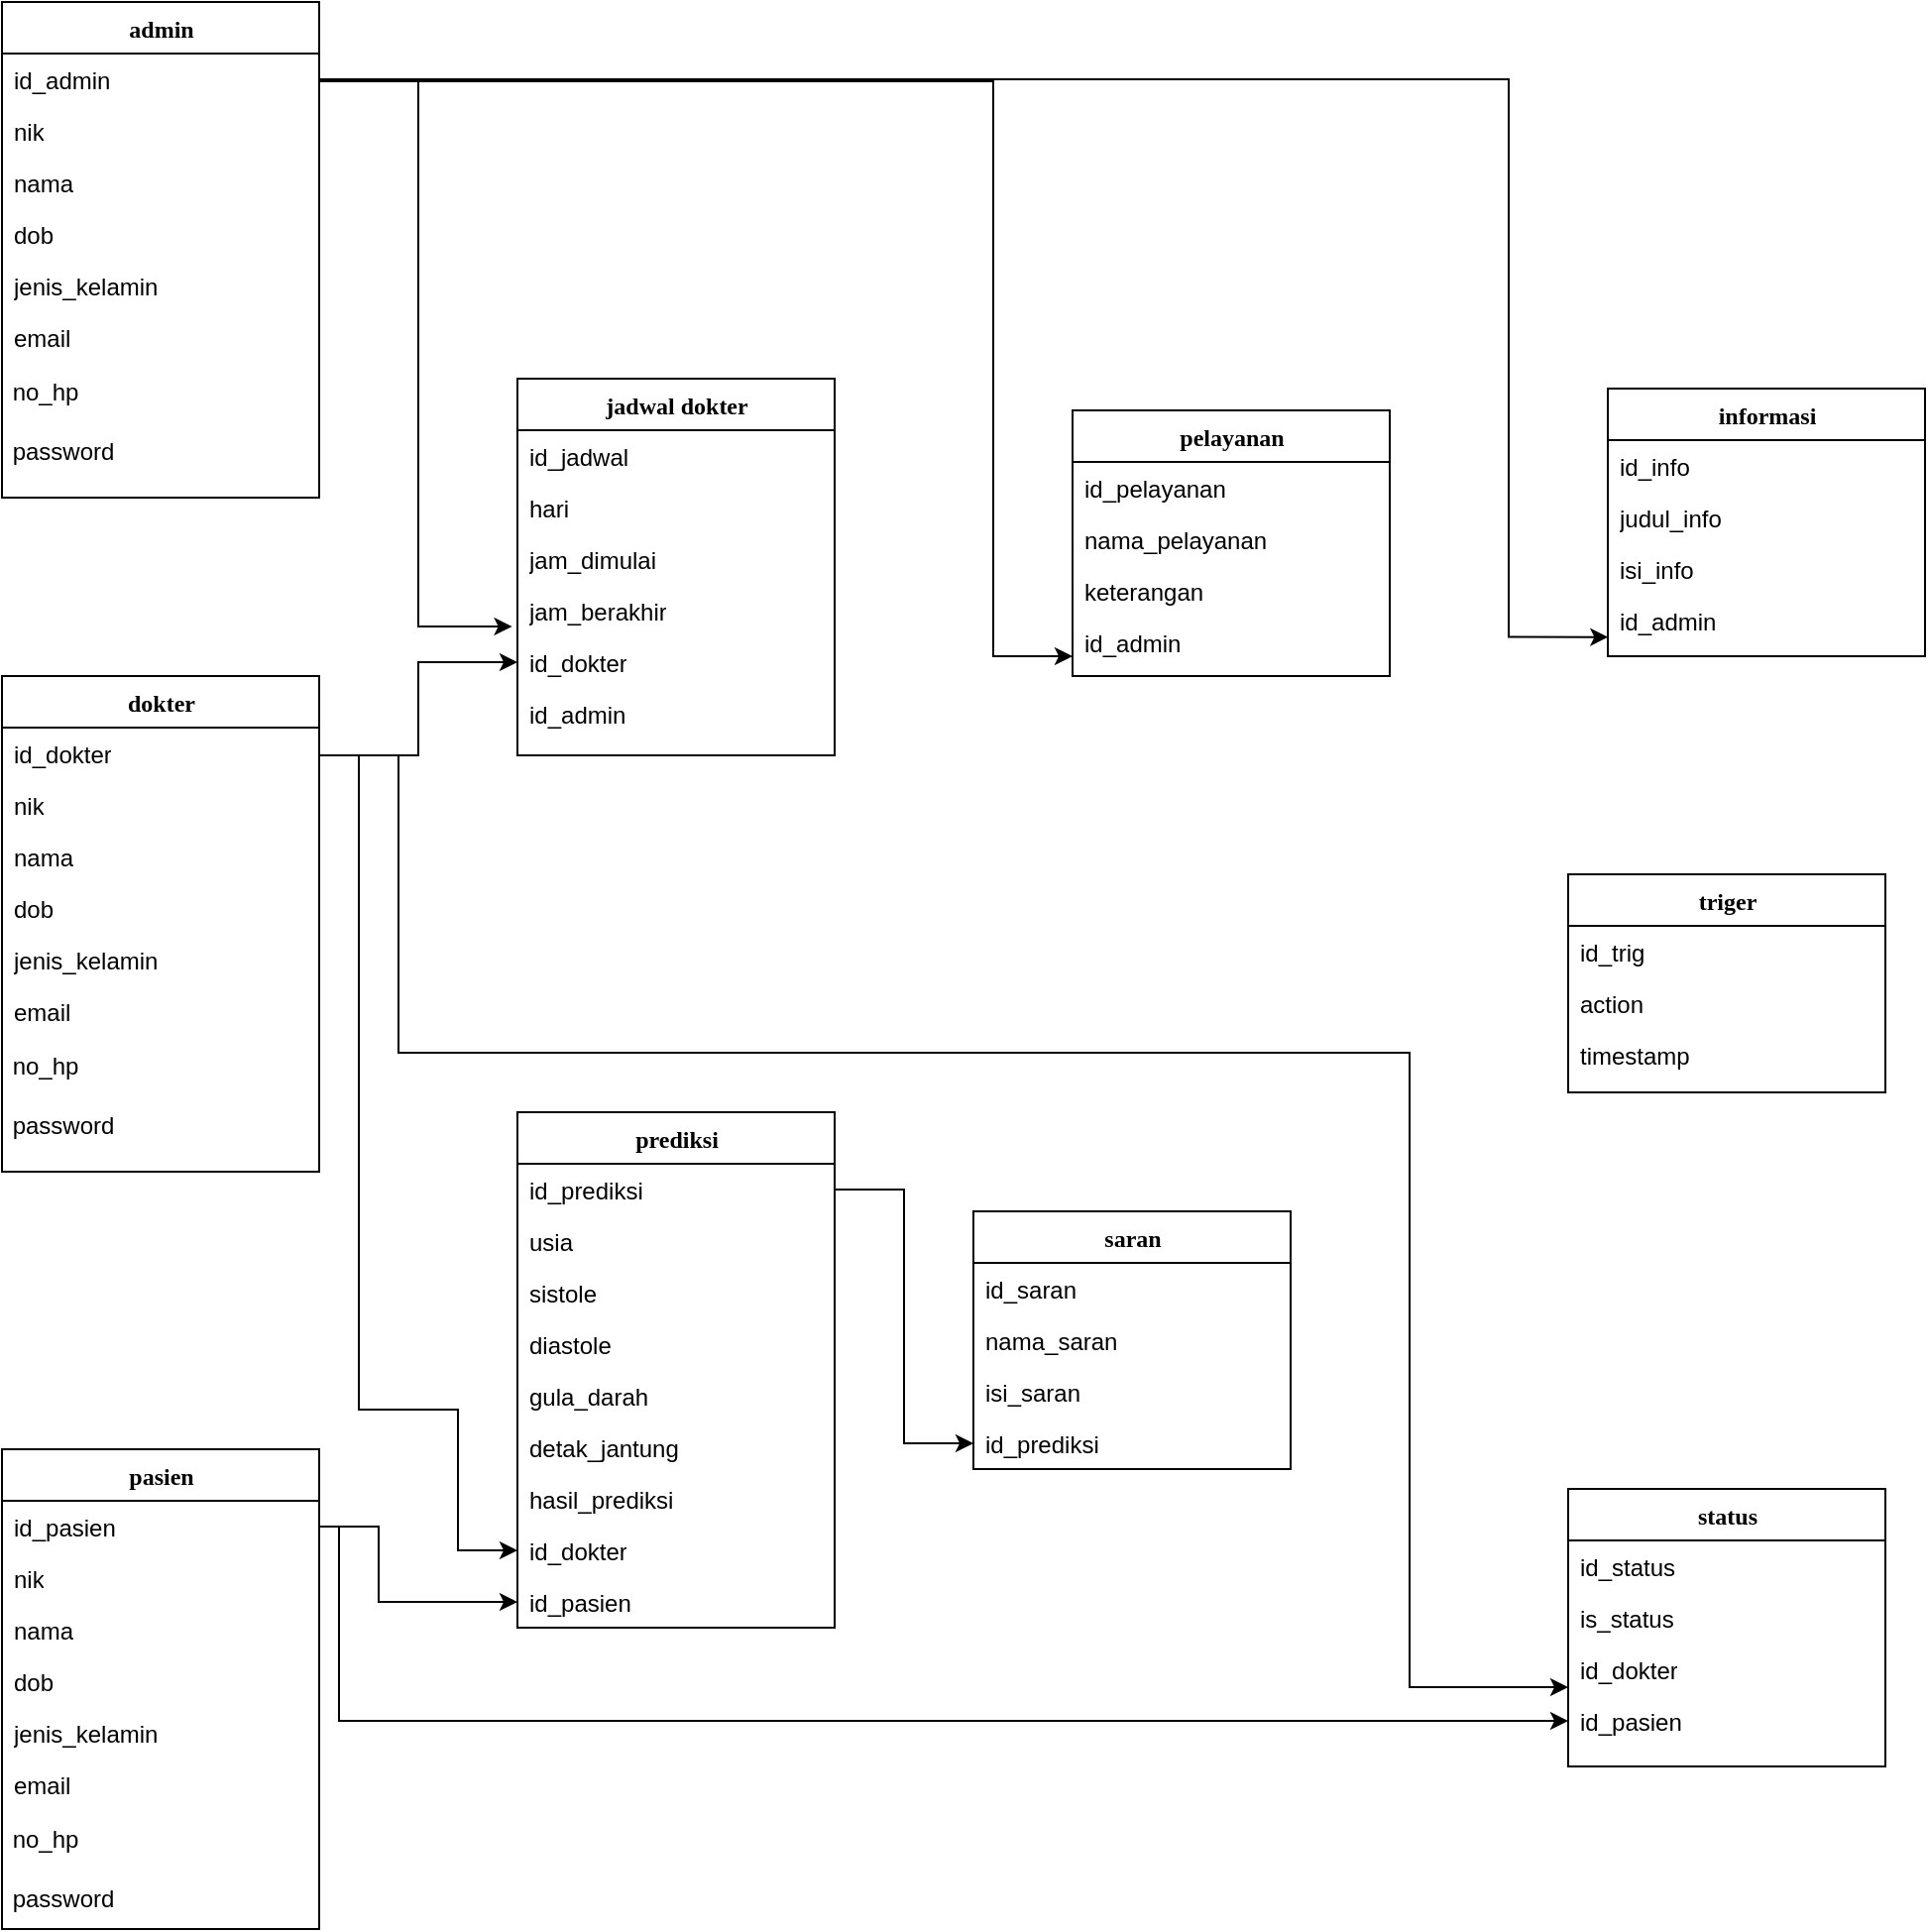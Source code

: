 <mxfile version="16.0.2" type="device"><diagram name="Page-1" id="9f46799a-70d6-7492-0946-bef42562c5a5"><mxGraphModel dx="1420" dy="721" grid="1" gridSize="10" guides="1" tooltips="1" connect="1" arrows="1" fold="1" page="1" pageScale="1" pageWidth="1100" pageHeight="850" background="none" math="0" shadow="0"><root><mxCell id="0"/><mxCell id="1" parent="0"/><mxCell id="78961159f06e98e8-17" value="pasien" style="swimlane;html=1;fontStyle=1;align=center;verticalAlign=top;childLayout=stackLayout;horizontal=1;startSize=26;horizontalStack=0;resizeParent=1;resizeLast=0;collapsible=1;marginBottom=0;swimlaneFillColor=#ffffff;rounded=0;shadow=0;comic=0;labelBackgroundColor=none;strokeWidth=1;fillColor=none;fontFamily=Verdana;fontSize=12" parent="1" vertex="1"><mxGeometry x="80" y="760" width="160" height="242" as="geometry"/></mxCell><mxCell id="-AVTmKowEmnCjDk638Ja-49" value="id_pasien" style="text;html=1;strokeColor=none;fillColor=none;align=left;verticalAlign=top;spacingLeft=4;spacingRight=4;whiteSpace=wrap;overflow=hidden;rotatable=0;points=[[0,0.5],[1,0.5]];portConstraint=eastwest;" vertex="1" parent="78961159f06e98e8-17"><mxGeometry y="26" width="160" height="26" as="geometry"/></mxCell><mxCell id="78961159f06e98e8-21" value="nik" style="text;html=1;strokeColor=none;fillColor=none;align=left;verticalAlign=top;spacingLeft=4;spacingRight=4;whiteSpace=wrap;overflow=hidden;rotatable=0;points=[[0,0.5],[1,0.5]];portConstraint=eastwest;" parent="78961159f06e98e8-17" vertex="1"><mxGeometry y="52" width="160" height="26" as="geometry"/></mxCell><mxCell id="78961159f06e98e8-23" value="nama" style="text;html=1;strokeColor=none;fillColor=none;align=left;verticalAlign=top;spacingLeft=4;spacingRight=4;whiteSpace=wrap;overflow=hidden;rotatable=0;points=[[0,0.5],[1,0.5]];portConstraint=eastwest;" parent="78961159f06e98e8-17" vertex="1"><mxGeometry y="78" width="160" height="26" as="geometry"/></mxCell><mxCell id="78961159f06e98e8-25" value="dob" style="text;html=1;strokeColor=none;fillColor=none;align=left;verticalAlign=top;spacingLeft=4;spacingRight=4;whiteSpace=wrap;overflow=hidden;rotatable=0;points=[[0,0.5],[1,0.5]];portConstraint=eastwest;" parent="78961159f06e98e8-17" vertex="1"><mxGeometry y="104" width="160" height="26" as="geometry"/></mxCell><mxCell id="78961159f06e98e8-26" value="jenis_kelamin" style="text;html=1;strokeColor=none;fillColor=none;align=left;verticalAlign=top;spacingLeft=4;spacingRight=4;whiteSpace=wrap;overflow=hidden;rotatable=0;points=[[0,0.5],[1,0.5]];portConstraint=eastwest;" parent="78961159f06e98e8-17" vertex="1"><mxGeometry y="130" width="160" height="26" as="geometry"/></mxCell><mxCell id="78961159f06e98e8-24" value="email" style="text;html=1;strokeColor=none;fillColor=none;align=left;verticalAlign=top;spacingLeft=4;spacingRight=4;whiteSpace=wrap;overflow=hidden;rotatable=0;points=[[0,0.5],[1,0.5]];portConstraint=eastwest;" parent="78961159f06e98e8-17" vertex="1"><mxGeometry y="156" width="160" height="26" as="geometry"/></mxCell><mxCell id="-AVTmKowEmnCjDk638Ja-18" value="&amp;nbsp;no_hp" style="text;html=1;strokeColor=none;fillColor=none;align=left;verticalAlign=middle;whiteSpace=wrap;rounded=0;" vertex="1" parent="78961159f06e98e8-17"><mxGeometry y="182" width="160" height="30" as="geometry"/></mxCell><mxCell id="-AVTmKowEmnCjDk638Ja-19" value="&amp;nbsp;password" style="text;html=1;strokeColor=none;fillColor=none;align=left;verticalAlign=middle;whiteSpace=wrap;rounded=0;" vertex="1" parent="78961159f06e98e8-17"><mxGeometry y="212" width="160" height="30" as="geometry"/></mxCell><mxCell id="78961159f06e98e8-56" value="pelayanan" style="swimlane;html=1;fontStyle=1;align=center;verticalAlign=top;childLayout=stackLayout;horizontal=1;startSize=26;horizontalStack=0;resizeParent=1;resizeLast=0;collapsible=1;marginBottom=0;swimlaneFillColor=#ffffff;rounded=0;shadow=0;comic=0;labelBackgroundColor=none;strokeWidth=1;fillColor=none;fontFamily=Verdana;fontSize=12" parent="1" vertex="1"><mxGeometry x="620" y="236" width="160" height="134" as="geometry"/></mxCell><mxCell id="78961159f06e98e8-57" value="id_pelayanan" style="text;html=1;strokeColor=none;fillColor=none;align=left;verticalAlign=top;spacingLeft=4;spacingRight=4;whiteSpace=wrap;overflow=hidden;rotatable=0;points=[[0,0.5],[1,0.5]];portConstraint=eastwest;" parent="78961159f06e98e8-56" vertex="1"><mxGeometry y="26" width="160" height="26" as="geometry"/></mxCell><mxCell id="78961159f06e98e8-58" value="nama_pelayanan" style="text;html=1;strokeColor=none;fillColor=none;align=left;verticalAlign=top;spacingLeft=4;spacingRight=4;whiteSpace=wrap;overflow=hidden;rotatable=0;points=[[0,0.5],[1,0.5]];portConstraint=eastwest;" parent="78961159f06e98e8-56" vertex="1"><mxGeometry y="52" width="160" height="26" as="geometry"/></mxCell><mxCell id="78961159f06e98e8-59" value="keterangan" style="text;html=1;strokeColor=none;fillColor=none;align=left;verticalAlign=top;spacingLeft=4;spacingRight=4;whiteSpace=wrap;overflow=hidden;rotatable=0;points=[[0,0.5],[1,0.5]];portConstraint=eastwest;" parent="78961159f06e98e8-56" vertex="1"><mxGeometry y="78" width="160" height="26" as="geometry"/></mxCell><mxCell id="-AVTmKowEmnCjDk638Ja-91" value="id_admin" style="text;html=1;strokeColor=none;fillColor=none;align=left;verticalAlign=top;spacingLeft=4;spacingRight=4;whiteSpace=wrap;overflow=hidden;rotatable=0;points=[[0,0.5],[1,0.5]];portConstraint=eastwest;" vertex="1" parent="78961159f06e98e8-56"><mxGeometry y="104" width="160" height="26" as="geometry"/></mxCell><mxCell id="78961159f06e98e8-69" value="informasi" style="swimlane;html=1;fontStyle=1;align=center;verticalAlign=top;childLayout=stackLayout;horizontal=1;startSize=26;horizontalStack=0;resizeParent=1;resizeLast=0;collapsible=1;marginBottom=0;swimlaneFillColor=#ffffff;rounded=0;shadow=0;comic=0;labelBackgroundColor=none;strokeWidth=1;fillColor=none;fontFamily=Verdana;fontSize=12" parent="1" vertex="1"><mxGeometry x="890" y="225" width="160" height="135" as="geometry"/></mxCell><mxCell id="78961159f06e98e8-70" value="id_info" style="text;html=1;strokeColor=none;fillColor=none;align=left;verticalAlign=top;spacingLeft=4;spacingRight=4;whiteSpace=wrap;overflow=hidden;rotatable=0;points=[[0,0.5],[1,0.5]];portConstraint=eastwest;" parent="78961159f06e98e8-69" vertex="1"><mxGeometry y="26" width="160" height="26" as="geometry"/></mxCell><mxCell id="78961159f06e98e8-71" value="judul_info" style="text;html=1;strokeColor=none;fillColor=none;align=left;verticalAlign=top;spacingLeft=4;spacingRight=4;whiteSpace=wrap;overflow=hidden;rotatable=0;points=[[0,0.5],[1,0.5]];portConstraint=eastwest;" parent="78961159f06e98e8-69" vertex="1"><mxGeometry y="52" width="160" height="26" as="geometry"/></mxCell><mxCell id="78961159f06e98e8-72" value="isi_info" style="text;html=1;strokeColor=none;fillColor=none;align=left;verticalAlign=top;spacingLeft=4;spacingRight=4;whiteSpace=wrap;overflow=hidden;rotatable=0;points=[[0,0.5],[1,0.5]];portConstraint=eastwest;" parent="78961159f06e98e8-69" vertex="1"><mxGeometry y="78" width="160" height="26" as="geometry"/></mxCell><mxCell id="-AVTmKowEmnCjDk638Ja-92" value="id_admin" style="text;html=1;strokeColor=none;fillColor=none;align=left;verticalAlign=top;spacingLeft=4;spacingRight=4;whiteSpace=wrap;overflow=hidden;rotatable=0;points=[[0,0.5],[1,0.5]];portConstraint=eastwest;" vertex="1" parent="78961159f06e98e8-69"><mxGeometry y="104" width="160" height="26" as="geometry"/></mxCell><mxCell id="78961159f06e98e8-82" value="jadwal dokter" style="swimlane;html=1;fontStyle=1;align=center;verticalAlign=top;childLayout=stackLayout;horizontal=1;startSize=26;horizontalStack=0;resizeParent=1;resizeLast=0;collapsible=1;marginBottom=0;swimlaneFillColor=#ffffff;rounded=0;shadow=0;comic=0;labelBackgroundColor=none;strokeWidth=1;fillColor=none;fontFamily=Verdana;fontSize=12" parent="1" vertex="1"><mxGeometry x="340" y="220" width="160" height="190" as="geometry"/></mxCell><mxCell id="78961159f06e98e8-83" value="id_jadwal" style="text;html=1;strokeColor=none;fillColor=none;align=left;verticalAlign=top;spacingLeft=4;spacingRight=4;whiteSpace=wrap;overflow=hidden;rotatable=0;points=[[0,0.5],[1,0.5]];portConstraint=eastwest;" parent="78961159f06e98e8-82" vertex="1"><mxGeometry y="26" width="160" height="26" as="geometry"/></mxCell><mxCell id="78961159f06e98e8-84" value="hari" style="text;html=1;strokeColor=none;fillColor=none;align=left;verticalAlign=top;spacingLeft=4;spacingRight=4;whiteSpace=wrap;overflow=hidden;rotatable=0;points=[[0,0.5],[1,0.5]];portConstraint=eastwest;" parent="78961159f06e98e8-82" vertex="1"><mxGeometry y="52" width="160" height="26" as="geometry"/></mxCell><mxCell id="78961159f06e98e8-85" value="jam_dimulai" style="text;html=1;strokeColor=none;fillColor=none;align=left;verticalAlign=top;spacingLeft=4;spacingRight=4;whiteSpace=wrap;overflow=hidden;rotatable=0;points=[[0,0.5],[1,0.5]];portConstraint=eastwest;" parent="78961159f06e98e8-82" vertex="1"><mxGeometry y="78" width="160" height="26" as="geometry"/></mxCell><mxCell id="78961159f06e98e8-86" value="jam_berakhir" style="text;html=1;strokeColor=none;fillColor=none;align=left;verticalAlign=top;spacingLeft=4;spacingRight=4;whiteSpace=wrap;overflow=hidden;rotatable=0;points=[[0,0.5],[1,0.5]];portConstraint=eastwest;" parent="78961159f06e98e8-82" vertex="1"><mxGeometry y="104" width="160" height="26" as="geometry"/></mxCell><mxCell id="-AVTmKowEmnCjDk638Ja-56" value="id_dokter" style="text;html=1;strokeColor=none;fillColor=none;align=left;verticalAlign=top;spacingLeft=4;spacingRight=4;whiteSpace=wrap;overflow=hidden;rotatable=0;points=[[0,0.5],[1,0.5]];portConstraint=eastwest;" vertex="1" parent="78961159f06e98e8-82"><mxGeometry y="130" width="160" height="26" as="geometry"/></mxCell><mxCell id="-AVTmKowEmnCjDk638Ja-74" value="id_admin" style="text;html=1;strokeColor=none;fillColor=none;align=left;verticalAlign=top;spacingLeft=4;spacingRight=4;whiteSpace=wrap;overflow=hidden;rotatable=0;points=[[0,0.5],[1,0.5]];portConstraint=eastwest;" vertex="1" parent="78961159f06e98e8-82"><mxGeometry y="156" width="160" height="26" as="geometry"/></mxCell><mxCell id="78961159f06e98e8-95" value="prediksi" style="swimlane;html=1;fontStyle=1;align=center;verticalAlign=top;childLayout=stackLayout;horizontal=1;startSize=26;horizontalStack=0;resizeParent=1;resizeLast=0;collapsible=1;marginBottom=0;swimlaneFillColor=#ffffff;rounded=0;shadow=0;comic=0;labelBackgroundColor=none;strokeWidth=1;fillColor=none;fontFamily=Verdana;fontSize=12" parent="1" vertex="1"><mxGeometry x="340" y="590" width="160" height="260" as="geometry"/></mxCell><mxCell id="78961159f06e98e8-96" value="id_prediksi" style="text;html=1;strokeColor=none;fillColor=none;align=left;verticalAlign=top;spacingLeft=4;spacingRight=4;whiteSpace=wrap;overflow=hidden;rotatable=0;points=[[0,0.5],[1,0.5]];portConstraint=eastwest;" parent="78961159f06e98e8-95" vertex="1"><mxGeometry y="26" width="160" height="26" as="geometry"/></mxCell><mxCell id="78961159f06e98e8-97" value="usia" style="text;html=1;strokeColor=none;fillColor=none;align=left;verticalAlign=top;spacingLeft=4;spacingRight=4;whiteSpace=wrap;overflow=hidden;rotatable=0;points=[[0,0.5],[1,0.5]];portConstraint=eastwest;" parent="78961159f06e98e8-95" vertex="1"><mxGeometry y="52" width="160" height="26" as="geometry"/></mxCell><mxCell id="78961159f06e98e8-98" value="sistole" style="text;html=1;strokeColor=none;fillColor=none;align=left;verticalAlign=top;spacingLeft=4;spacingRight=4;whiteSpace=wrap;overflow=hidden;rotatable=0;points=[[0,0.5],[1,0.5]];portConstraint=eastwest;" parent="78961159f06e98e8-95" vertex="1"><mxGeometry y="78" width="160" height="26" as="geometry"/></mxCell><mxCell id="78961159f06e98e8-102" value="diastole" style="text;html=1;strokeColor=none;fillColor=none;align=left;verticalAlign=top;spacingLeft=4;spacingRight=4;whiteSpace=wrap;overflow=hidden;rotatable=0;points=[[0,0.5],[1,0.5]];portConstraint=eastwest;" parent="78961159f06e98e8-95" vertex="1"><mxGeometry y="104" width="160" height="26" as="geometry"/></mxCell><mxCell id="-AVTmKowEmnCjDk638Ja-57" value="gula_darah" style="text;html=1;strokeColor=none;fillColor=none;align=left;verticalAlign=top;spacingLeft=4;spacingRight=4;whiteSpace=wrap;overflow=hidden;rotatable=0;points=[[0,0.5],[1,0.5]];portConstraint=eastwest;" vertex="1" parent="78961159f06e98e8-95"><mxGeometry y="130" width="160" height="26" as="geometry"/></mxCell><mxCell id="-AVTmKowEmnCjDk638Ja-59" value="detak_jantung" style="text;html=1;strokeColor=none;fillColor=none;align=left;verticalAlign=top;spacingLeft=4;spacingRight=4;whiteSpace=wrap;overflow=hidden;rotatable=0;points=[[0,0.5],[1,0.5]];portConstraint=eastwest;" vertex="1" parent="78961159f06e98e8-95"><mxGeometry y="156" width="160" height="26" as="geometry"/></mxCell><mxCell id="-AVTmKowEmnCjDk638Ja-86" value="hasil_prediksi" style="text;html=1;strokeColor=none;fillColor=none;align=left;verticalAlign=top;spacingLeft=4;spacingRight=4;whiteSpace=wrap;overflow=hidden;rotatable=0;points=[[0,0.5],[1,0.5]];portConstraint=eastwest;" vertex="1" parent="78961159f06e98e8-95"><mxGeometry y="182" width="160" height="26" as="geometry"/></mxCell><mxCell id="-AVTmKowEmnCjDk638Ja-85" value="id_dokter" style="text;html=1;strokeColor=none;fillColor=none;align=left;verticalAlign=top;spacingLeft=4;spacingRight=4;whiteSpace=wrap;overflow=hidden;rotatable=0;points=[[0,0.5],[1,0.5]];portConstraint=eastwest;" vertex="1" parent="78961159f06e98e8-95"><mxGeometry y="208" width="160" height="26" as="geometry"/></mxCell><mxCell id="-AVTmKowEmnCjDk638Ja-58" value="id_pasien" style="text;html=1;strokeColor=none;fillColor=none;align=left;verticalAlign=top;spacingLeft=4;spacingRight=4;whiteSpace=wrap;overflow=hidden;rotatable=0;points=[[0,0.5],[1,0.5]];portConstraint=eastwest;" vertex="1" parent="78961159f06e98e8-95"><mxGeometry y="234" width="160" height="26" as="geometry"/></mxCell><mxCell id="78961159f06e98e8-108" value="saran" style="swimlane;html=1;fontStyle=1;align=center;verticalAlign=top;childLayout=stackLayout;horizontal=1;startSize=26;horizontalStack=0;resizeParent=1;resizeLast=0;collapsible=1;marginBottom=0;swimlaneFillColor=#ffffff;rounded=0;shadow=0;comic=0;labelBackgroundColor=none;strokeWidth=1;fillColor=none;fontFamily=Verdana;fontSize=12" parent="1" vertex="1"><mxGeometry x="570" y="640" width="160" height="130" as="geometry"/></mxCell><mxCell id="78961159f06e98e8-109" value="id_saran" style="text;html=1;strokeColor=none;fillColor=none;align=left;verticalAlign=top;spacingLeft=4;spacingRight=4;whiteSpace=wrap;overflow=hidden;rotatable=0;points=[[0,0.5],[1,0.5]];portConstraint=eastwest;" parent="78961159f06e98e8-108" vertex="1"><mxGeometry y="26" width="160" height="26" as="geometry"/></mxCell><mxCell id="-AVTmKowEmnCjDk638Ja-70" value="nama_saran" style="text;html=1;strokeColor=none;fillColor=none;align=left;verticalAlign=top;spacingLeft=4;spacingRight=4;whiteSpace=wrap;overflow=hidden;rotatable=0;points=[[0,0.5],[1,0.5]];portConstraint=eastwest;" vertex="1" parent="78961159f06e98e8-108"><mxGeometry y="52" width="160" height="26" as="geometry"/></mxCell><mxCell id="-AVTmKowEmnCjDk638Ja-71" value="isi_saran" style="text;html=1;strokeColor=none;fillColor=none;align=left;verticalAlign=top;spacingLeft=4;spacingRight=4;whiteSpace=wrap;overflow=hidden;rotatable=0;points=[[0,0.5],[1,0.5]];portConstraint=eastwest;" vertex="1" parent="78961159f06e98e8-108"><mxGeometry y="78" width="160" height="26" as="geometry"/></mxCell><mxCell id="-AVTmKowEmnCjDk638Ja-93" value="id_prediksi" style="text;html=1;strokeColor=none;fillColor=none;align=left;verticalAlign=top;spacingLeft=4;spacingRight=4;whiteSpace=wrap;overflow=hidden;rotatable=0;points=[[0,0.5],[1,0.5]];portConstraint=eastwest;" vertex="1" parent="78961159f06e98e8-108"><mxGeometry y="104" width="160" height="26" as="geometry"/></mxCell><mxCell id="-AVTmKowEmnCjDk638Ja-1" value="triger" style="swimlane;html=1;fontStyle=1;align=center;verticalAlign=top;childLayout=stackLayout;horizontal=1;startSize=26;horizontalStack=0;resizeParent=1;resizeLast=0;collapsible=1;marginBottom=0;swimlaneFillColor=#ffffff;rounded=0;shadow=0;comic=0;labelBackgroundColor=none;strokeWidth=1;fillColor=none;fontFamily=Verdana;fontSize=12" vertex="1" parent="1"><mxGeometry x="870" y="470" width="160" height="110" as="geometry"/></mxCell><mxCell id="-AVTmKowEmnCjDk638Ja-2" value="id_trig" style="text;html=1;strokeColor=none;fillColor=none;align=left;verticalAlign=top;spacingLeft=4;spacingRight=4;whiteSpace=wrap;overflow=hidden;rotatable=0;points=[[0,0.5],[1,0.5]];portConstraint=eastwest;" vertex="1" parent="-AVTmKowEmnCjDk638Ja-1"><mxGeometry y="26" width="160" height="26" as="geometry"/></mxCell><mxCell id="-AVTmKowEmnCjDk638Ja-3" value="action" style="text;html=1;strokeColor=none;fillColor=none;align=left;verticalAlign=top;spacingLeft=4;spacingRight=4;whiteSpace=wrap;overflow=hidden;rotatable=0;points=[[0,0.5],[1,0.5]];portConstraint=eastwest;" vertex="1" parent="-AVTmKowEmnCjDk638Ja-1"><mxGeometry y="52" width="160" height="26" as="geometry"/></mxCell><mxCell id="-AVTmKowEmnCjDk638Ja-4" value="timestamp" style="text;html=1;strokeColor=none;fillColor=none;align=left;verticalAlign=top;spacingLeft=4;spacingRight=4;whiteSpace=wrap;overflow=hidden;rotatable=0;points=[[0,0.5],[1,0.5]];portConstraint=eastwest;" vertex="1" parent="-AVTmKowEmnCjDk638Ja-1"><mxGeometry y="78" width="160" height="26" as="geometry"/></mxCell><mxCell id="-AVTmKowEmnCjDk638Ja-9" value="status" style="swimlane;html=1;fontStyle=1;align=center;verticalAlign=top;childLayout=stackLayout;horizontal=1;startSize=26;horizontalStack=0;resizeParent=1;resizeLast=0;collapsible=1;marginBottom=0;swimlaneFillColor=#ffffff;rounded=0;shadow=0;comic=0;labelBackgroundColor=none;strokeWidth=1;fillColor=none;fontFamily=Verdana;fontSize=12" vertex="1" parent="1"><mxGeometry x="870" y="780" width="160" height="140" as="geometry"/></mxCell><mxCell id="-AVTmKowEmnCjDk638Ja-10" value="id_status" style="text;html=1;strokeColor=none;fillColor=none;align=left;verticalAlign=top;spacingLeft=4;spacingRight=4;whiteSpace=wrap;overflow=hidden;rotatable=0;points=[[0,0.5],[1,0.5]];portConstraint=eastwest;" vertex="1" parent="-AVTmKowEmnCjDk638Ja-9"><mxGeometry y="26" width="160" height="26" as="geometry"/></mxCell><mxCell id="-AVTmKowEmnCjDk638Ja-72" value="is_status" style="text;html=1;strokeColor=none;fillColor=none;align=left;verticalAlign=top;spacingLeft=4;spacingRight=4;whiteSpace=wrap;overflow=hidden;rotatable=0;points=[[0,0.5],[1,0.5]];portConstraint=eastwest;" vertex="1" parent="-AVTmKowEmnCjDk638Ja-9"><mxGeometry y="52" width="160" height="26" as="geometry"/></mxCell><mxCell id="-AVTmKowEmnCjDk638Ja-11" value="id_dokter" style="text;html=1;strokeColor=none;fillColor=none;align=left;verticalAlign=top;spacingLeft=4;spacingRight=4;whiteSpace=wrap;overflow=hidden;rotatable=0;points=[[0,0.5],[1,0.5]];portConstraint=eastwest;" vertex="1" parent="-AVTmKowEmnCjDk638Ja-9"><mxGeometry y="78" width="160" height="26" as="geometry"/></mxCell><mxCell id="-AVTmKowEmnCjDk638Ja-73" value="id_pasien" style="text;html=1;strokeColor=none;fillColor=none;align=left;verticalAlign=top;spacingLeft=4;spacingRight=4;whiteSpace=wrap;overflow=hidden;rotatable=0;points=[[0,0.5],[1,0.5]];portConstraint=eastwest;" vertex="1" parent="-AVTmKowEmnCjDk638Ja-9"><mxGeometry y="104" width="160" height="26" as="geometry"/></mxCell><mxCell id="-AVTmKowEmnCjDk638Ja-20" value="admin" style="swimlane;html=1;fontStyle=1;align=center;verticalAlign=top;childLayout=stackLayout;horizontal=1;startSize=26;horizontalStack=0;resizeParent=1;resizeLast=0;collapsible=1;marginBottom=0;swimlaneFillColor=#ffffff;rounded=0;shadow=0;comic=0;labelBackgroundColor=none;strokeWidth=1;fillColor=none;fontFamily=Verdana;fontSize=12" vertex="1" parent="1"><mxGeometry x="80" y="30" width="160" height="250" as="geometry"/></mxCell><mxCell id="-AVTmKowEmnCjDk638Ja-53" value="id_admin" style="text;html=1;strokeColor=none;fillColor=none;align=left;verticalAlign=top;spacingLeft=4;spacingRight=4;whiteSpace=wrap;overflow=hidden;rotatable=0;points=[[0,0.5],[1,0.5]];portConstraint=eastwest;" vertex="1" parent="-AVTmKowEmnCjDk638Ja-20"><mxGeometry y="26" width="160" height="26" as="geometry"/></mxCell><mxCell id="-AVTmKowEmnCjDk638Ja-21" value="nik" style="text;html=1;strokeColor=none;fillColor=none;align=left;verticalAlign=top;spacingLeft=4;spacingRight=4;whiteSpace=wrap;overflow=hidden;rotatable=0;points=[[0,0.5],[1,0.5]];portConstraint=eastwest;" vertex="1" parent="-AVTmKowEmnCjDk638Ja-20"><mxGeometry y="52" width="160" height="26" as="geometry"/></mxCell><mxCell id="-AVTmKowEmnCjDk638Ja-22" value="nama" style="text;html=1;strokeColor=none;fillColor=none;align=left;verticalAlign=top;spacingLeft=4;spacingRight=4;whiteSpace=wrap;overflow=hidden;rotatable=0;points=[[0,0.5],[1,0.5]];portConstraint=eastwest;" vertex="1" parent="-AVTmKowEmnCjDk638Ja-20"><mxGeometry y="78" width="160" height="26" as="geometry"/></mxCell><mxCell id="-AVTmKowEmnCjDk638Ja-23" value="dob" style="text;html=1;strokeColor=none;fillColor=none;align=left;verticalAlign=top;spacingLeft=4;spacingRight=4;whiteSpace=wrap;overflow=hidden;rotatable=0;points=[[0,0.5],[1,0.5]];portConstraint=eastwest;" vertex="1" parent="-AVTmKowEmnCjDk638Ja-20"><mxGeometry y="104" width="160" height="26" as="geometry"/></mxCell><mxCell id="-AVTmKowEmnCjDk638Ja-24" value="jenis_kelamin" style="text;html=1;strokeColor=none;fillColor=none;align=left;verticalAlign=top;spacingLeft=4;spacingRight=4;whiteSpace=wrap;overflow=hidden;rotatable=0;points=[[0,0.5],[1,0.5]];portConstraint=eastwest;" vertex="1" parent="-AVTmKowEmnCjDk638Ja-20"><mxGeometry y="130" width="160" height="26" as="geometry"/></mxCell><mxCell id="-AVTmKowEmnCjDk638Ja-25" value="email" style="text;html=1;strokeColor=none;fillColor=none;align=left;verticalAlign=top;spacingLeft=4;spacingRight=4;whiteSpace=wrap;overflow=hidden;rotatable=0;points=[[0,0.5],[1,0.5]];portConstraint=eastwest;" vertex="1" parent="-AVTmKowEmnCjDk638Ja-20"><mxGeometry y="156" width="160" height="26" as="geometry"/></mxCell><mxCell id="-AVTmKowEmnCjDk638Ja-26" value="&amp;nbsp;no_hp" style="text;html=1;strokeColor=none;fillColor=none;align=left;verticalAlign=middle;whiteSpace=wrap;rounded=0;" vertex="1" parent="-AVTmKowEmnCjDk638Ja-20"><mxGeometry y="182" width="160" height="30" as="geometry"/></mxCell><mxCell id="-AVTmKowEmnCjDk638Ja-27" value="&amp;nbsp;password" style="text;html=1;strokeColor=none;fillColor=none;align=left;verticalAlign=middle;whiteSpace=wrap;rounded=0;" vertex="1" parent="-AVTmKowEmnCjDk638Ja-20"><mxGeometry y="212" width="160" height="30" as="geometry"/></mxCell><mxCell id="-AVTmKowEmnCjDk638Ja-34" value="dokter" style="swimlane;html=1;fontStyle=1;align=center;verticalAlign=top;childLayout=stackLayout;horizontal=1;startSize=26;horizontalStack=0;resizeParent=1;resizeLast=0;collapsible=1;marginBottom=0;swimlaneFillColor=#ffffff;rounded=0;shadow=0;comic=0;labelBackgroundColor=none;strokeWidth=1;fillColor=none;fontFamily=Verdana;fontSize=12" vertex="1" parent="1"><mxGeometry x="80" y="370" width="160" height="250" as="geometry"/></mxCell><mxCell id="-AVTmKowEmnCjDk638Ja-52" value="id_dokter" style="text;html=1;strokeColor=none;fillColor=none;align=left;verticalAlign=top;spacingLeft=4;spacingRight=4;whiteSpace=wrap;overflow=hidden;rotatable=0;points=[[0,0.5],[1,0.5]];portConstraint=eastwest;" vertex="1" parent="-AVTmKowEmnCjDk638Ja-34"><mxGeometry y="26" width="160" height="26" as="geometry"/></mxCell><mxCell id="-AVTmKowEmnCjDk638Ja-35" value="nik" style="text;html=1;strokeColor=none;fillColor=none;align=left;verticalAlign=top;spacingLeft=4;spacingRight=4;whiteSpace=wrap;overflow=hidden;rotatable=0;points=[[0,0.5],[1,0.5]];portConstraint=eastwest;" vertex="1" parent="-AVTmKowEmnCjDk638Ja-34"><mxGeometry y="52" width="160" height="26" as="geometry"/></mxCell><mxCell id="-AVTmKowEmnCjDk638Ja-36" value="nama" style="text;html=1;strokeColor=none;fillColor=none;align=left;verticalAlign=top;spacingLeft=4;spacingRight=4;whiteSpace=wrap;overflow=hidden;rotatable=0;points=[[0,0.5],[1,0.5]];portConstraint=eastwest;" vertex="1" parent="-AVTmKowEmnCjDk638Ja-34"><mxGeometry y="78" width="160" height="26" as="geometry"/></mxCell><mxCell id="-AVTmKowEmnCjDk638Ja-38" value="dob" style="text;html=1;strokeColor=none;fillColor=none;align=left;verticalAlign=top;spacingLeft=4;spacingRight=4;whiteSpace=wrap;overflow=hidden;rotatable=0;points=[[0,0.5],[1,0.5]];portConstraint=eastwest;" vertex="1" parent="-AVTmKowEmnCjDk638Ja-34"><mxGeometry y="104" width="160" height="26" as="geometry"/></mxCell><mxCell id="-AVTmKowEmnCjDk638Ja-39" value="jenis_kelamin" style="text;html=1;strokeColor=none;fillColor=none;align=left;verticalAlign=top;spacingLeft=4;spacingRight=4;whiteSpace=wrap;overflow=hidden;rotatable=0;points=[[0,0.5],[1,0.5]];portConstraint=eastwest;" vertex="1" parent="-AVTmKowEmnCjDk638Ja-34"><mxGeometry y="130" width="160" height="26" as="geometry"/></mxCell><mxCell id="-AVTmKowEmnCjDk638Ja-40" value="email" style="text;html=1;strokeColor=none;fillColor=none;align=left;verticalAlign=top;spacingLeft=4;spacingRight=4;whiteSpace=wrap;overflow=hidden;rotatable=0;points=[[0,0.5],[1,0.5]];portConstraint=eastwest;" vertex="1" parent="-AVTmKowEmnCjDk638Ja-34"><mxGeometry y="156" width="160" height="26" as="geometry"/></mxCell><mxCell id="-AVTmKowEmnCjDk638Ja-41" value="&amp;nbsp;no_hp" style="text;html=1;strokeColor=none;fillColor=none;align=left;verticalAlign=middle;whiteSpace=wrap;rounded=0;" vertex="1" parent="-AVTmKowEmnCjDk638Ja-34"><mxGeometry y="182" width="160" height="30" as="geometry"/></mxCell><mxCell id="-AVTmKowEmnCjDk638Ja-42" value="&amp;nbsp;password" style="text;html=1;strokeColor=none;fillColor=none;align=left;verticalAlign=middle;whiteSpace=wrap;rounded=0;" vertex="1" parent="-AVTmKowEmnCjDk638Ja-34"><mxGeometry y="212" width="160" height="30" as="geometry"/></mxCell><mxCell id="-AVTmKowEmnCjDk638Ja-75" style="edgeStyle=orthogonalEdgeStyle;rounded=0;orthogonalLoop=1;jettySize=auto;html=1;exitX=1;exitY=0.5;exitDx=0;exitDy=0;entryX=-0.017;entryY=-0.192;entryDx=0;entryDy=0;entryPerimeter=0;" edge="1" parent="1" source="-AVTmKowEmnCjDk638Ja-25" target="-AVTmKowEmnCjDk638Ja-56"><mxGeometry relative="1" as="geometry"><mxPoint x="320" y="340" as="targetPoint"/><Array as="points"><mxPoint x="240" y="70"/><mxPoint x="290" y="70"/><mxPoint x="290" y="345"/></Array></mxGeometry></mxCell><mxCell id="-AVTmKowEmnCjDk638Ja-76" style="edgeStyle=orthogonalEdgeStyle;rounded=0;orthogonalLoop=1;jettySize=auto;html=1;exitX=1;exitY=0.5;exitDx=0;exitDy=0;entryX=0;entryY=0.5;entryDx=0;entryDy=0;" edge="1" parent="1" source="-AVTmKowEmnCjDk638Ja-39" target="-AVTmKowEmnCjDk638Ja-56"><mxGeometry relative="1" as="geometry"><Array as="points"><mxPoint x="240" y="410"/><mxPoint x="290" y="410"/><mxPoint x="290" y="363"/></Array></mxGeometry></mxCell><mxCell id="-AVTmKowEmnCjDk638Ja-77" style="edgeStyle=orthogonalEdgeStyle;rounded=0;orthogonalLoop=1;jettySize=auto;html=1;" edge="1" parent="1"><mxGeometry relative="1" as="geometry"><mxPoint x="240" y="70" as="sourcePoint"/><mxPoint x="620" y="360" as="targetPoint"/><Array as="points"><mxPoint x="580" y="70"/><mxPoint x="580" y="360"/><mxPoint x="620" y="360"/></Array></mxGeometry></mxCell><mxCell id="-AVTmKowEmnCjDk638Ja-78" style="edgeStyle=orthogonalEdgeStyle;rounded=0;orthogonalLoop=1;jettySize=auto;html=1;entryX=0.001;entryY=0.821;entryDx=0;entryDy=0;entryPerimeter=0;" edge="1" parent="1" source="-AVTmKowEmnCjDk638Ja-53" target="-AVTmKowEmnCjDk638Ja-92"><mxGeometry relative="1" as="geometry"><mxPoint x="980" y="220" as="targetPoint"/><Array as="points"><mxPoint x="840" y="69"/><mxPoint x="840" y="350"/></Array></mxGeometry></mxCell><mxCell id="-AVTmKowEmnCjDk638Ja-79" style="edgeStyle=orthogonalEdgeStyle;rounded=0;orthogonalLoop=1;jettySize=auto;html=1;entryX=0;entryY=0.5;entryDx=0;entryDy=0;" edge="1" parent="1" target="-AVTmKowEmnCjDk638Ja-85"><mxGeometry relative="1" as="geometry"><mxPoint x="240" y="410" as="sourcePoint"/><Array as="points"><mxPoint x="260" y="410"/><mxPoint x="260" y="740"/><mxPoint x="310" y="740"/><mxPoint x="310" y="811"/></Array></mxGeometry></mxCell><mxCell id="-AVTmKowEmnCjDk638Ja-80" style="edgeStyle=orthogonalEdgeStyle;rounded=0;orthogonalLoop=1;jettySize=auto;html=1;" edge="1" parent="1"><mxGeometry relative="1" as="geometry"><mxPoint x="240" y="409" as="sourcePoint"/><mxPoint x="870" y="880" as="targetPoint"/><Array as="points"><mxPoint x="280" y="410"/><mxPoint x="280" y="560"/><mxPoint x="790" y="560"/><mxPoint x="790" y="880"/></Array></mxGeometry></mxCell><mxCell id="-AVTmKowEmnCjDk638Ja-87" style="edgeStyle=orthogonalEdgeStyle;rounded=0;orthogonalLoop=1;jettySize=auto;html=1;exitX=1;exitY=0.5;exitDx=0;exitDy=0;entryX=0;entryY=0.5;entryDx=0;entryDy=0;" edge="1" parent="1" source="-AVTmKowEmnCjDk638Ja-49" target="-AVTmKowEmnCjDk638Ja-58"><mxGeometry relative="1" as="geometry"><Array as="points"><mxPoint x="270" y="799"/><mxPoint x="270" y="837"/></Array></mxGeometry></mxCell><mxCell id="-AVTmKowEmnCjDk638Ja-88" style="edgeStyle=orthogonalEdgeStyle;rounded=0;orthogonalLoop=1;jettySize=auto;html=1;exitX=1;exitY=0.5;exitDx=0;exitDy=0;" edge="1" parent="1" source="-AVTmKowEmnCjDk638Ja-49" target="-AVTmKowEmnCjDk638Ja-73"><mxGeometry relative="1" as="geometry"><Array as="points"><mxPoint x="250" y="799"/><mxPoint x="250" y="897"/></Array></mxGeometry></mxCell><mxCell id="-AVTmKowEmnCjDk638Ja-94" style="edgeStyle=orthogonalEdgeStyle;rounded=0;orthogonalLoop=1;jettySize=auto;html=1;exitX=1;exitY=0.5;exitDx=0;exitDy=0;entryX=0;entryY=0.5;entryDx=0;entryDy=0;" edge="1" parent="1" source="78961159f06e98e8-96" target="-AVTmKowEmnCjDk638Ja-93"><mxGeometry relative="1" as="geometry"/></mxCell></root></mxGraphModel></diagram></mxfile>